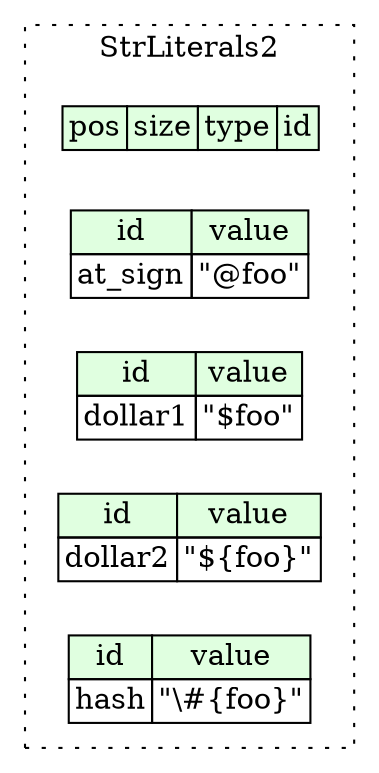 digraph {
	rankdir=LR;
	node [shape=plaintext];
	subgraph cluster__str_literals2 {
		label="StrLiterals2";
		graph[style=dotted];

		str_literals2__seq [label=<<TABLE BORDER="0" CELLBORDER="1" CELLSPACING="0">
			<TR><TD BGCOLOR="#E0FFE0">pos</TD><TD BGCOLOR="#E0FFE0">size</TD><TD BGCOLOR="#E0FFE0">type</TD><TD BGCOLOR="#E0FFE0">id</TD></TR>
		</TABLE>>];
		str_literals2__inst__at_sign [label=<<TABLE BORDER="0" CELLBORDER="1" CELLSPACING="0">
			<TR><TD BGCOLOR="#E0FFE0">id</TD><TD BGCOLOR="#E0FFE0">value</TD></TR>
			<TR><TD>at_sign</TD><TD>&quot;@foo&quot;</TD></TR>
		</TABLE>>];
		str_literals2__inst__dollar1 [label=<<TABLE BORDER="0" CELLBORDER="1" CELLSPACING="0">
			<TR><TD BGCOLOR="#E0FFE0">id</TD><TD BGCOLOR="#E0FFE0">value</TD></TR>
			<TR><TD>dollar1</TD><TD>&quot;$foo&quot;</TD></TR>
		</TABLE>>];
		str_literals2__inst__dollar2 [label=<<TABLE BORDER="0" CELLBORDER="1" CELLSPACING="0">
			<TR><TD BGCOLOR="#E0FFE0">id</TD><TD BGCOLOR="#E0FFE0">value</TD></TR>
			<TR><TD>dollar2</TD><TD>&quot;${foo}&quot;</TD></TR>
		</TABLE>>];
		str_literals2__inst__hash [label=<<TABLE BORDER="0" CELLBORDER="1" CELLSPACING="0">
			<TR><TD BGCOLOR="#E0FFE0">id</TD><TD BGCOLOR="#E0FFE0">value</TD></TR>
			<TR><TD>hash</TD><TD>&quot;\#{foo}&quot;</TD></TR>
		</TABLE>>];
	}
}
